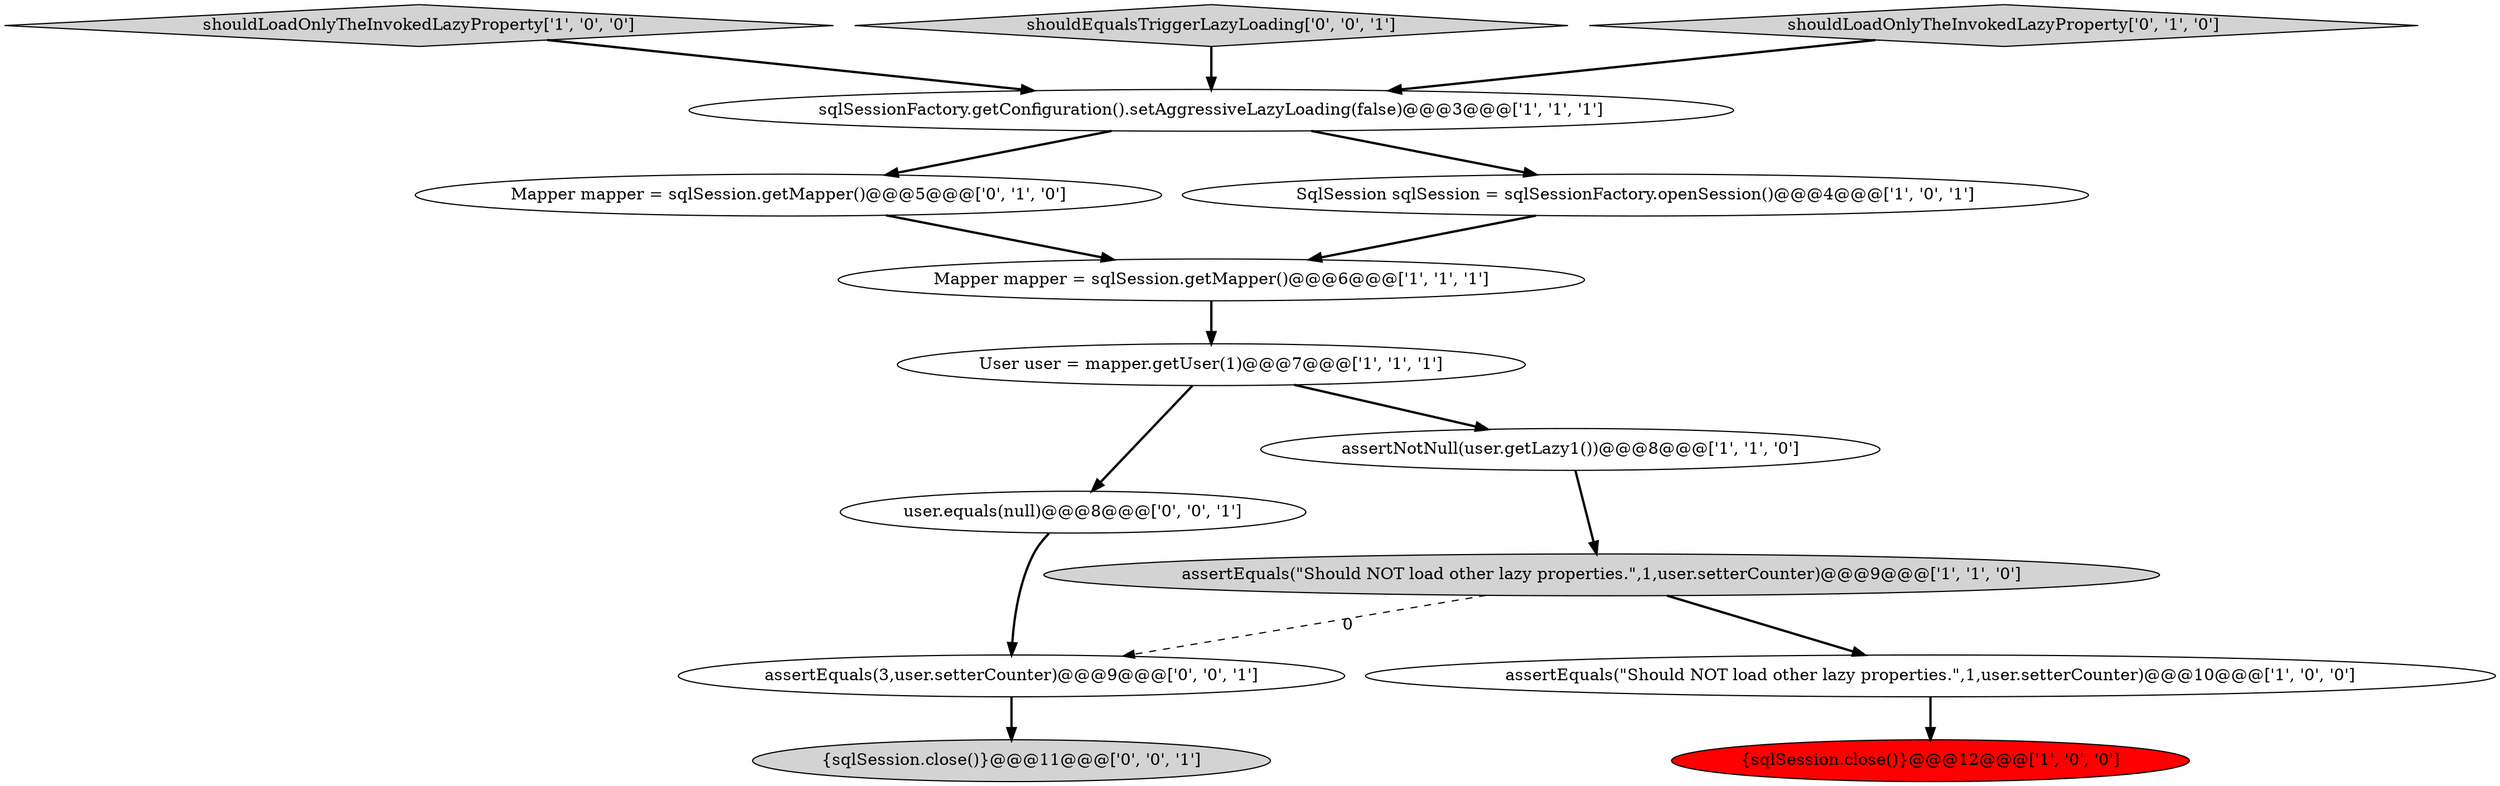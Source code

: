 digraph {
13 [style = filled, label = "user.equals(null)@@@8@@@['0', '0', '1']", fillcolor = white, shape = ellipse image = "AAA0AAABBB3BBB"];
4 [style = filled, label = "sqlSessionFactory.getConfiguration().setAggressiveLazyLoading(false)@@@3@@@['1', '1', '1']", fillcolor = white, shape = ellipse image = "AAA0AAABBB1BBB"];
1 [style = filled, label = "assertEquals(\"Should NOT load other lazy properties.\",1,user.setterCounter)@@@10@@@['1', '0', '0']", fillcolor = white, shape = ellipse image = "AAA0AAABBB1BBB"];
6 [style = filled, label = "shouldLoadOnlyTheInvokedLazyProperty['1', '0', '0']", fillcolor = lightgray, shape = diamond image = "AAA0AAABBB1BBB"];
12 [style = filled, label = "shouldEqualsTriggerLazyLoading['0', '0', '1']", fillcolor = lightgray, shape = diamond image = "AAA0AAABBB3BBB"];
9 [style = filled, label = "Mapper mapper = sqlSession.getMapper()@@@5@@@['0', '1', '0']", fillcolor = white, shape = ellipse image = "AAA0AAABBB2BBB"];
14 [style = filled, label = "{sqlSession.close()}@@@11@@@['0', '0', '1']", fillcolor = lightgray, shape = ellipse image = "AAA0AAABBB3BBB"];
7 [style = filled, label = "User user = mapper.getUser(1)@@@7@@@['1', '1', '1']", fillcolor = white, shape = ellipse image = "AAA0AAABBB1BBB"];
0 [style = filled, label = "assertEquals(\"Should NOT load other lazy properties.\",1,user.setterCounter)@@@9@@@['1', '1', '0']", fillcolor = lightgray, shape = ellipse image = "AAA0AAABBB1BBB"];
10 [style = filled, label = "shouldLoadOnlyTheInvokedLazyProperty['0', '1', '0']", fillcolor = lightgray, shape = diamond image = "AAA0AAABBB2BBB"];
11 [style = filled, label = "assertEquals(3,user.setterCounter)@@@9@@@['0', '0', '1']", fillcolor = white, shape = ellipse image = "AAA0AAABBB3BBB"];
8 [style = filled, label = "assertNotNull(user.getLazy1())@@@8@@@['1', '1', '0']", fillcolor = white, shape = ellipse image = "AAA0AAABBB1BBB"];
3 [style = filled, label = "{sqlSession.close()}@@@12@@@['1', '0', '0']", fillcolor = red, shape = ellipse image = "AAA1AAABBB1BBB"];
2 [style = filled, label = "Mapper mapper = sqlSession.getMapper()@@@6@@@['1', '1', '1']", fillcolor = white, shape = ellipse image = "AAA0AAABBB1BBB"];
5 [style = filled, label = "SqlSession sqlSession = sqlSessionFactory.openSession()@@@4@@@['1', '0', '1']", fillcolor = white, shape = ellipse image = "AAA0AAABBB1BBB"];
8->0 [style = bold, label=""];
1->3 [style = bold, label=""];
4->9 [style = bold, label=""];
7->13 [style = bold, label=""];
6->4 [style = bold, label=""];
5->2 [style = bold, label=""];
0->11 [style = dashed, label="0"];
2->7 [style = bold, label=""];
12->4 [style = bold, label=""];
7->8 [style = bold, label=""];
11->14 [style = bold, label=""];
9->2 [style = bold, label=""];
4->5 [style = bold, label=""];
0->1 [style = bold, label=""];
13->11 [style = bold, label=""];
10->4 [style = bold, label=""];
}
